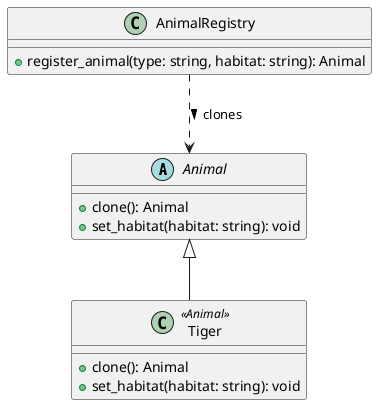 @startuml
abstract class Animal {
  +clone(): Animal
  +set_habitat(habitat: string): void
}

class Tiger <<Animal>> {
  +clone(): Animal
  +set_habitat(habitat: string): void
}

class AnimalRegistry {
  +register_animal(type: string, habitat: string): Animal
}

Animal <|-- Tiger
AnimalRegistry ..> Animal : clones >
@enduml